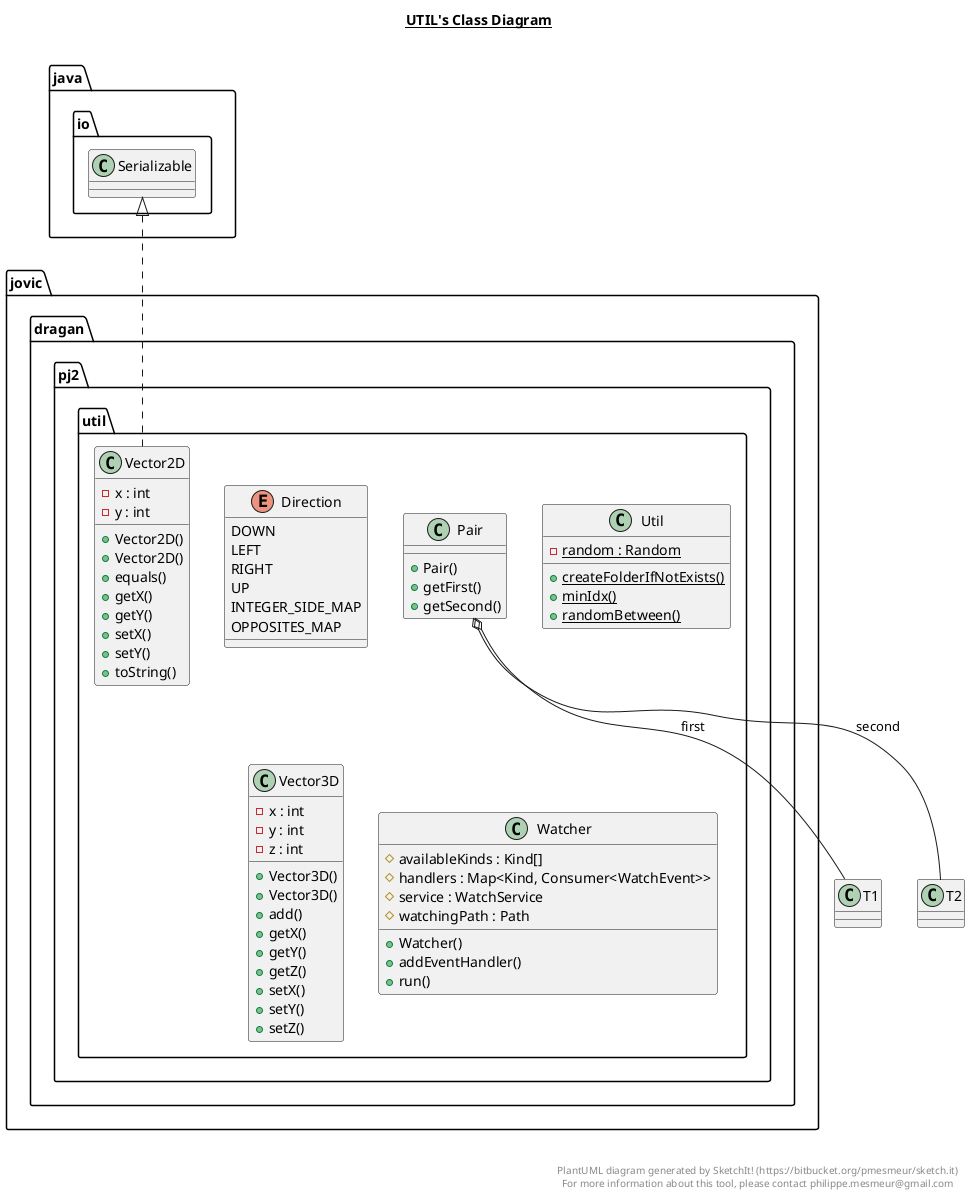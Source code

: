 @startuml

title __UTIL's Class Diagram__\n

  namespace jovic.dragan.pj2.util {
    enum Direction {
      DOWN
      LEFT
      RIGHT
      UP
      INTEGER_SIDE_MAP
      OPPOSITES_MAP
    }
  }
  

  namespace jovic.dragan.pj2.util {
    class jovic.dragan.pj2.util.Pair {
        + Pair()
        + getFirst()
        + getSecond()
    }
  }
  

  namespace jovic.dragan.pj2.util {
    class jovic.dragan.pj2.util.Util {
        {static} - random : Random
        {static} + createFolderIfNotExists()
        {static} + minIdx()
        {static} + randomBetween()
    }
  }
  

  namespace jovic.dragan.pj2.util {
    class jovic.dragan.pj2.util.Vector2D {
        - x : int
        - y : int
        + Vector2D()
        + Vector2D()
        + equals()
        + getX()
        + getY()
        + setX()
        + setY()
        + toString()
    }
  }
  

  namespace jovic.dragan.pj2.util {
    class jovic.dragan.pj2.util.Vector3D {
        - x : int
        - y : int
        - z : int
        + Vector3D()
        + Vector3D()
        + add()
        + getX()
        + getY()
        + getZ()
        + setX()
        + setY()
        + setZ()
    }
  }
  

  namespace jovic.dragan.pj2.util {
    class jovic.dragan.pj2.util.Watcher {
        # availableKinds : Kind[]
        # handlers : Map<Kind, Consumer<WatchEvent>>
        # service : WatchService
        # watchingPath : Path
        + Watcher()
        + addEventHandler()
        + run()
    }
  }
  

  jovic.dragan.pj2.util.Pair o-- T1 : first
  jovic.dragan.pj2.util.Pair o-- T2 : second
  jovic.dragan.pj2.util.Vector2D .up.|> java.io.Serializable


right footer


PlantUML diagram generated by SketchIt! (https://bitbucket.org/pmesmeur/sketch.it)
For more information about this tool, please contact philippe.mesmeur@gmail.com
endfooter

@enduml
